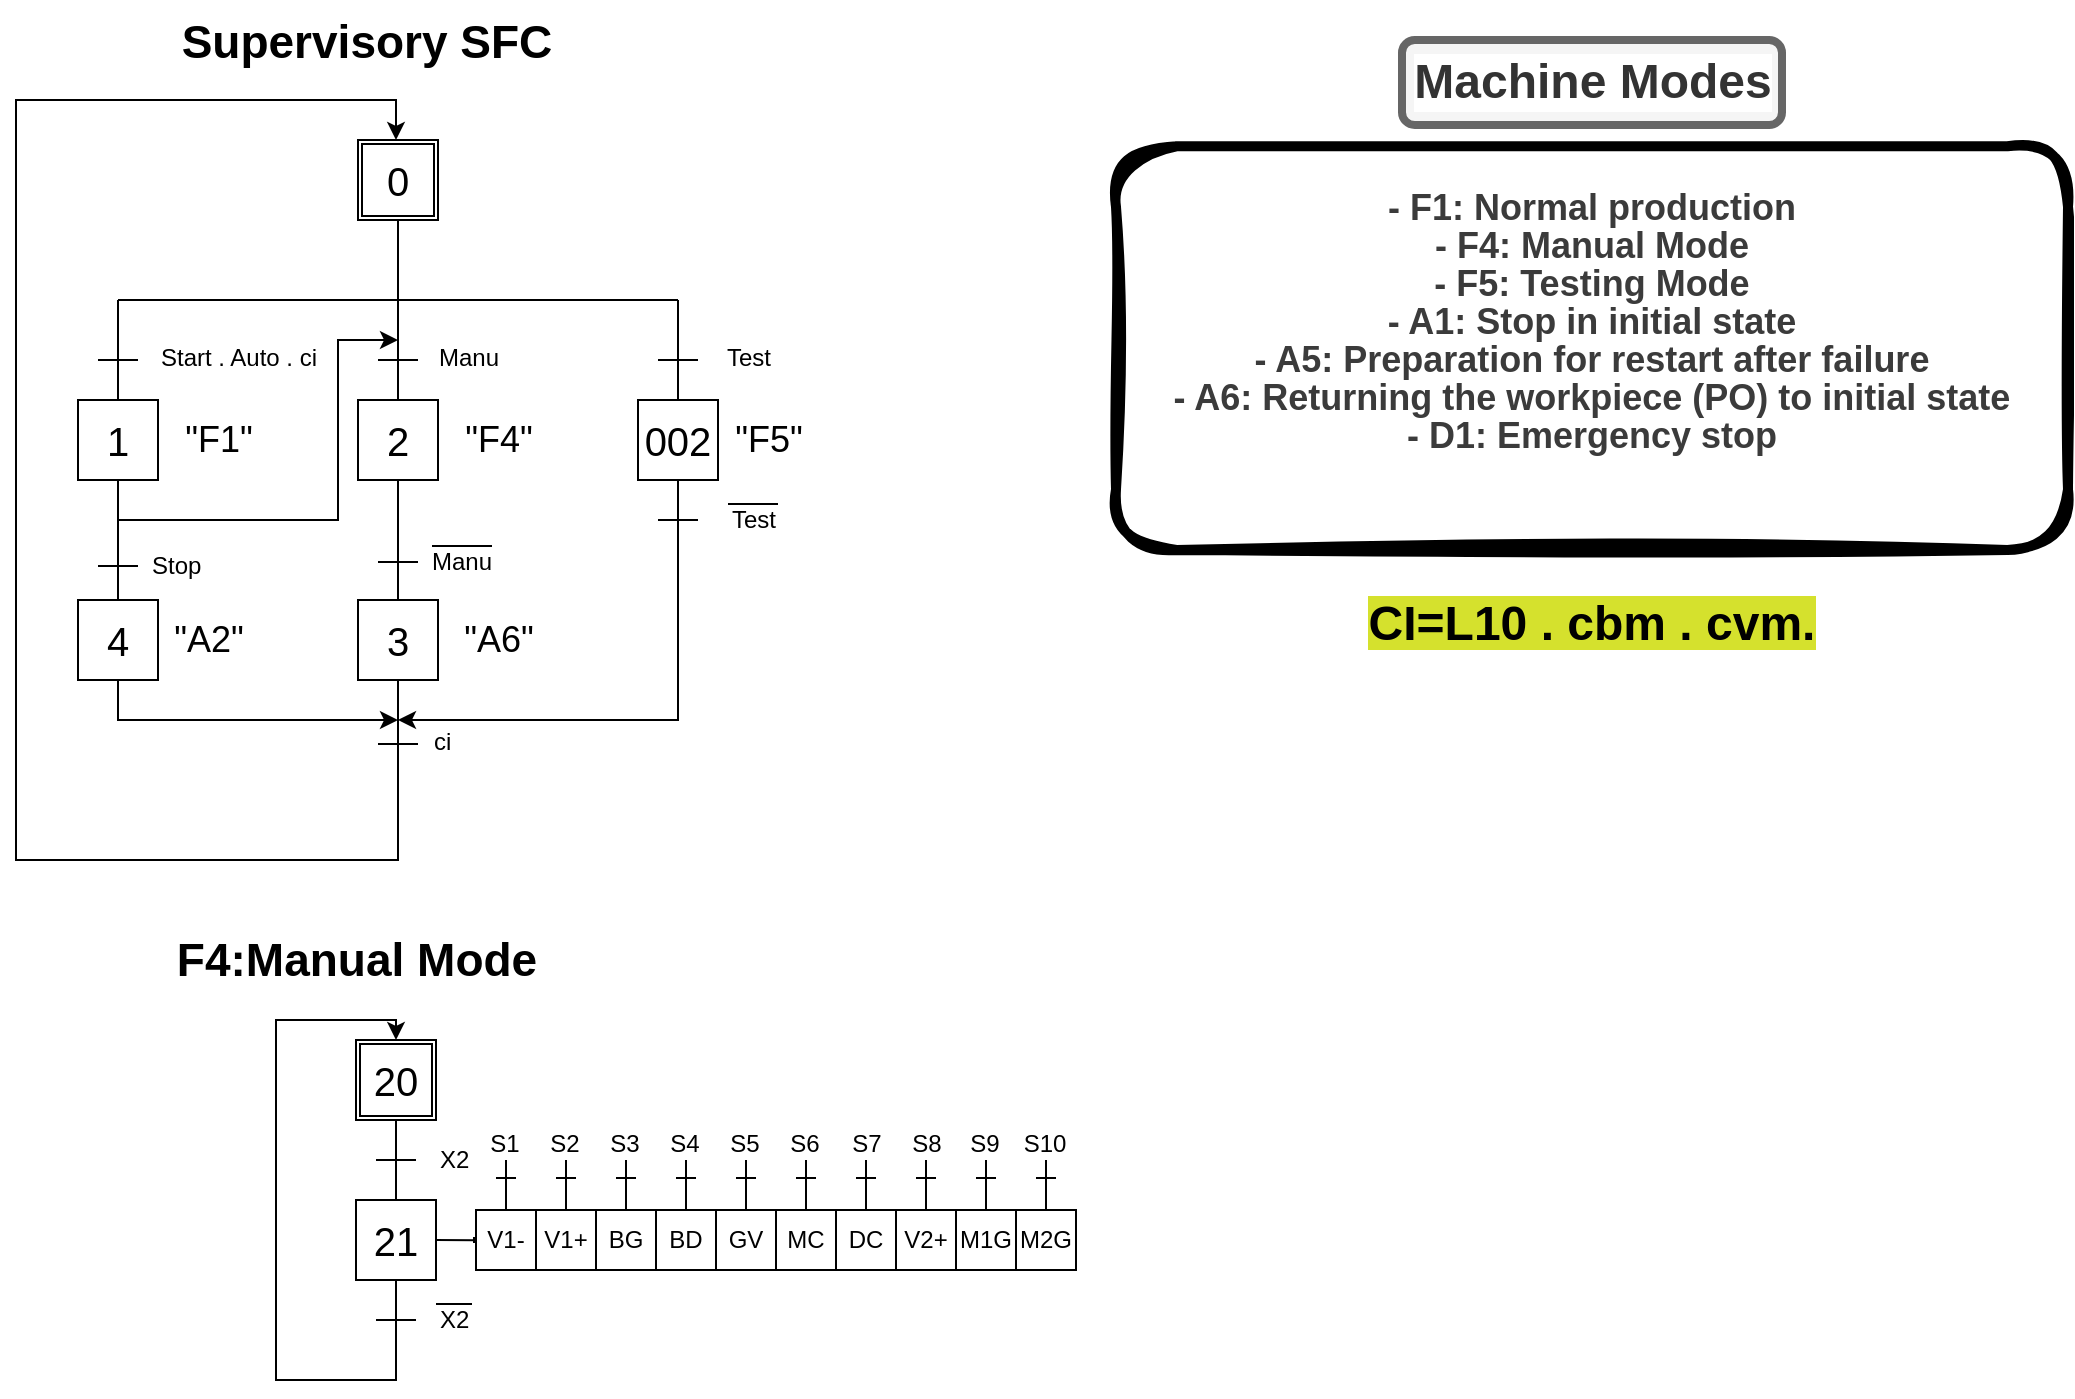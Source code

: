 <mxfile version="26.0.16">
  <diagram name="Page-1" id="JASlPtxUhEXTCOpTRk4-">
    <mxGraphModel dx="349" dy="167" grid="1" gridSize="10" guides="1" tooltips="1" connect="1" arrows="1" fold="1" page="1" pageScale="1" pageWidth="1169" pageHeight="827" math="0" shadow="0">
      <root>
        <mxCell id="0" />
        <mxCell id="1" parent="0" />
        <mxCell id="7CpAyw44xYTz3hBYhdWz-2" value="" style="group" parent="1" vertex="1" connectable="0">
          <mxGeometry x="10" y="10" width="406" height="430" as="geometry" />
        </mxCell>
        <mxCell id="OWAZxywOodAXQ0xux--A-131" value="Supervisory SFC" style="group;movable=1;resizable=1;rotatable=1;deletable=1;editable=1;locked=0;connectable=1;fontSize=23;fontStyle=1;align=center;" parent="7CpAyw44xYTz3hBYhdWz-2" vertex="1" connectable="0">
          <mxGeometry width="351" height="430" as="geometry" />
        </mxCell>
        <mxCell id="OWAZxywOodAXQ0xux--A-7" value="" style="endArrow=none;html=1;rounded=0;movable=1;resizable=1;rotatable=1;deletable=1;editable=1;locked=0;connectable=1;" parent="OWAZxywOodAXQ0xux--A-131" edge="1">
          <mxGeometry width="50" height="50" relative="1" as="geometry">
            <mxPoint x="51" y="150" as="sourcePoint" />
            <mxPoint x="331" y="150" as="targetPoint" />
          </mxGeometry>
        </mxCell>
        <mxCell id="OWAZxywOodAXQ0xux--A-43" value="" style="endArrow=none;html=1;fontSize=12;rounded=0;movable=1;resizable=1;rotatable=1;deletable=1;editable=1;locked=0;connectable=1;" parent="OWAZxywOodAXQ0xux--A-131" edge="1">
          <mxGeometry x="500" y="70" width="50" height="50" as="geometry">
            <mxPoint x="41" y="180" as="sourcePoint" />
            <mxPoint x="61" y="180" as="targetPoint" />
          </mxGeometry>
        </mxCell>
        <mxCell id="OWAZxywOodAXQ0xux--A-44" value="&lt;font style=&quot;font-size: 12px;&quot;&gt;Start . Auto . ci&lt;/font&gt;" style="edgeLabel;html=1;align=center;verticalAlign=middle;resizable=1;points=[];container=0;movable=1;rotatable=1;deletable=1;editable=1;locked=0;connectable=1;" parent="OWAZxywOodAXQ0xux--A-43" vertex="1" connectable="0">
          <mxGeometry relative="1" as="geometry">
            <mxPoint x="60" y="-1" as="offset" />
          </mxGeometry>
        </mxCell>
        <mxCell id="OWAZxywOodAXQ0xux--A-53" value="" style="endArrow=none;html=1;fontSize=12;rounded=0;movable=1;resizable=1;rotatable=1;deletable=1;editable=1;locked=0;connectable=1;" parent="OWAZxywOodAXQ0xux--A-131" edge="1">
          <mxGeometry x="500" y="70" width="50" height="50" as="geometry">
            <mxPoint x="181" y="180" as="sourcePoint" />
            <mxPoint x="201" y="180" as="targetPoint" />
          </mxGeometry>
        </mxCell>
        <mxCell id="OWAZxywOodAXQ0xux--A-54" value="&lt;font style=&quot;font-size: 12px;&quot;&gt;Manu&lt;/font&gt;" style="edgeLabel;html=1;align=center;verticalAlign=middle;resizable=1;points=[];container=0;movable=1;rotatable=1;deletable=1;editable=1;locked=0;connectable=1;" parent="OWAZxywOodAXQ0xux--A-53" vertex="1" connectable="0">
          <mxGeometry relative="1" as="geometry">
            <mxPoint x="35" y="-1" as="offset" />
          </mxGeometry>
        </mxCell>
        <mxCell id="OWAZxywOodAXQ0xux--A-51" style="edgeStyle=none;rounded=0;orthogonalLoop=1;jettySize=auto;html=1;exitX=0.5;exitY=1;exitDx=0;exitDy=0;endArrow=none;endFill=0;fontSize=12;entryX=0.5;entryY=0;entryDx=0;entryDy=0;movable=1;resizable=1;rotatable=1;deletable=1;editable=1;locked=0;connectable=1;" parent="OWAZxywOodAXQ0xux--A-131" source="OWAZxywOodAXQ0xux--A-47" target="OWAZxywOodAXQ0xux--A-69" edge="1">
          <mxGeometry x="730" y="280" as="geometry">
            <mxPoint x="191" y="280" as="targetPoint" />
          </mxGeometry>
        </mxCell>
        <mxCell id="OWAZxywOodAXQ0xux--A-84" style="edgeStyle=orthogonalEdgeStyle;rounded=0;orthogonalLoop=1;jettySize=auto;html=1;movable=1;resizable=1;rotatable=1;deletable=1;editable=1;locked=0;connectable=1;" parent="OWAZxywOodAXQ0xux--A-131" source="OWAZxywOodAXQ0xux--A-79" edge="1">
          <mxGeometry relative="1" as="geometry">
            <mxPoint x="191" y="360" as="targetPoint" />
            <Array as="points">
              <mxPoint x="51" y="360" />
            </Array>
          </mxGeometry>
        </mxCell>
        <mxCell id="OWAZxywOodAXQ0xux--A-79" value="4" style="rounded=0;whiteSpace=wrap;html=1;fontSize=20;align=center;startSize=20;container=0;movable=1;resizable=1;rotatable=1;deletable=1;editable=1;locked=0;connectable=1;" parent="OWAZxywOodAXQ0xux--A-131" vertex="1">
          <mxGeometry x="31" y="300" width="40" height="40" as="geometry" />
        </mxCell>
        <mxCell id="OWAZxywOodAXQ0xux--A-37" style="edgeStyle=none;rounded=0;orthogonalLoop=1;jettySize=auto;html=1;exitX=0.5;exitY=1;exitDx=0;exitDy=0;endArrow=none;endFill=0;fontSize=12;entryX=0.5;entryY=0;entryDx=0;entryDy=0;movable=1;resizable=1;rotatable=1;deletable=1;editable=1;locked=0;connectable=1;" parent="OWAZxywOodAXQ0xux--A-131" source="OWAZxywOodAXQ0xux--A-33" target="OWAZxywOodAXQ0xux--A-79" edge="1">
          <mxGeometry x="590" y="280" as="geometry">
            <mxPoint x="51" y="280" as="targetPoint" />
          </mxGeometry>
        </mxCell>
        <mxCell id="OWAZxywOodAXQ0xux--A-83" value="&lt;font style=&quot;font-size: 18px;&quot;&gt;&quot;A2&quot;&lt;/font&gt;" style="text;html=1;align=center;verticalAlign=middle;resizable=1;points=[];autosize=1;strokeColor=none;fillColor=none;container=0;movable=1;rotatable=1;deletable=1;editable=1;locked=0;connectable=1;" parent="OWAZxywOodAXQ0xux--A-131" vertex="1">
          <mxGeometry x="66" y="300" width="60" height="40" as="geometry" />
        </mxCell>
        <mxCell id="OWAZxywOodAXQ0xux--A-114" value="" style="endArrow=none;html=1;fontSize=12;rounded=0;movable=1;resizable=1;rotatable=1;deletable=1;editable=1;locked=0;connectable=1;" parent="OWAZxywOodAXQ0xux--A-131" edge="1">
          <mxGeometry x="266" y="-640" width="50" height="50" as="geometry">
            <mxPoint x="321" y="260" as="sourcePoint" />
            <mxPoint x="341" y="260" as="targetPoint" />
          </mxGeometry>
        </mxCell>
        <mxCell id="OWAZxywOodAXQ0xux--A-115" value="Test" style="text;html=1;strokeColor=none;fillColor=none;align=left;verticalAlign=middle;rounded=0;fontSize=12;startSize=20;container=0;movable=1;resizable=1;rotatable=1;deletable=1;editable=1;locked=0;connectable=1;" parent="OWAZxywOodAXQ0xux--A-131" vertex="1">
          <mxGeometry x="356" y="250" width="40" height="20" as="geometry" />
        </mxCell>
        <mxCell id="OWAZxywOodAXQ0xux--A-116" style="edgeStyle=orthogonalEdgeStyle;rounded=0;orthogonalLoop=1;jettySize=auto;html=1;exitX=0.5;exitY=1;exitDx=0;exitDy=0;endArrow=classic;endFill=1;fontSize=12;movable=1;resizable=1;rotatable=1;deletable=1;editable=1;locked=0;connectable=1;" parent="OWAZxywOodAXQ0xux--A-131" source="OWAZxywOodAXQ0xux--A-117" edge="1">
          <mxGeometry x="266" y="-640" as="geometry">
            <mxPoint x="191" y="360" as="targetPoint" />
            <Array as="points">
              <mxPoint x="331" y="360" />
            </Array>
          </mxGeometry>
        </mxCell>
        <mxCell id="OWAZxywOodAXQ0xux--A-118" style="edgeStyle=orthogonalEdgeStyle;rounded=0;orthogonalLoop=1;jettySize=auto;html=1;endArrow=none;startFill=0;movable=1;resizable=1;rotatable=1;deletable=1;editable=1;locked=0;connectable=1;" parent="OWAZxywOodAXQ0xux--A-131" source="OWAZxywOodAXQ0xux--A-117" edge="1">
          <mxGeometry relative="1" as="geometry">
            <mxPoint x="331" y="150" as="targetPoint" />
          </mxGeometry>
        </mxCell>
        <mxCell id="OWAZxywOodAXQ0xux--A-117" value="002" style="rounded=0;whiteSpace=wrap;html=1;fontSize=20;align=center;startSize=20;container=0;movable=1;resizable=1;rotatable=1;deletable=1;editable=1;locked=0;connectable=1;" parent="OWAZxywOodAXQ0xux--A-131" vertex="1">
          <mxGeometry x="311" y="200" width="40" height="40" as="geometry" />
        </mxCell>
        <mxCell id="OWAZxywOodAXQ0xux--A-119" value="" style="endArrow=none;html=1;fontSize=12;rounded=0;movable=1;resizable=1;rotatable=1;deletable=1;editable=1;locked=0;connectable=1;" parent="OWAZxywOodAXQ0xux--A-131" edge="1">
          <mxGeometry x="500" y="70" width="50" height="50" as="geometry">
            <mxPoint x="321" y="180" as="sourcePoint" />
            <mxPoint x="341" y="180" as="targetPoint" />
          </mxGeometry>
        </mxCell>
        <mxCell id="OWAZxywOodAXQ0xux--A-120" value="&lt;font style=&quot;font-size: 12px;&quot;&gt;Test&lt;/font&gt;" style="edgeLabel;html=1;align=center;verticalAlign=middle;resizable=1;points=[];container=0;movable=1;rotatable=1;deletable=1;editable=1;locked=0;connectable=1;" parent="OWAZxywOodAXQ0xux--A-119" vertex="1" connectable="0">
          <mxGeometry relative="1" as="geometry">
            <mxPoint x="35" y="-1" as="offset" />
          </mxGeometry>
        </mxCell>
        <mxCell id="OWAZxywOodAXQ0xux--A-121" value="" style="endArrow=none;html=1;rounded=0;movable=1;resizable=1;rotatable=1;deletable=1;editable=1;locked=0;connectable=1;" parent="OWAZxywOodAXQ0xux--A-131" edge="1">
          <mxGeometry width="50" height="50" relative="1" as="geometry">
            <mxPoint x="356.0" y="252" as="sourcePoint" />
            <mxPoint x="381" y="252" as="targetPoint" />
          </mxGeometry>
        </mxCell>
        <mxCell id="OWAZxywOodAXQ0xux--A-128" style="edgeStyle=orthogonalEdgeStyle;shape=connector;rounded=0;orthogonalLoop=1;jettySize=auto;html=1;exitX=0.5;exitY=0;exitDx=0;exitDy=0;strokeColor=default;align=center;verticalAlign=middle;fontFamily=Helvetica;fontSize=12;fontColor=default;labelBackgroundColor=default;endArrow=none;endFill=1;startFill=1;startArrow=classic;movable=1;resizable=1;rotatable=1;deletable=1;editable=1;locked=0;connectable=1;" parent="OWAZxywOodAXQ0xux--A-131" edge="1">
          <mxGeometry relative="1" as="geometry">
            <mxPoint x="191" y="379" as="targetPoint" />
            <mxPoint x="190" y="70" as="sourcePoint" />
            <Array as="points">
              <mxPoint x="190" y="50" />
              <mxPoint y="50" />
              <mxPoint y="430" />
              <mxPoint x="191" y="430" />
              <mxPoint x="191" y="380" />
            </Array>
          </mxGeometry>
        </mxCell>
        <mxCell id="OWAZxywOodAXQ0xux--A-2" value="" style="rounded=0;whiteSpace=wrap;html=1;fontSize=20;align=center;container=0;movable=1;resizable=1;rotatable=1;deletable=1;editable=1;locked=0;connectable=1;" parent="OWAZxywOodAXQ0xux--A-131" vertex="1">
          <mxGeometry x="171" y="70" width="40" height="40" as="geometry" />
        </mxCell>
        <mxCell id="OWAZxywOodAXQ0xux--A-3" value="0" style="rounded=0;whiteSpace=wrap;html=1;fontSize=20;align=center;imageWidth=20;imageHeight=20;container=0;movable=1;resizable=1;rotatable=1;deletable=1;editable=1;locked=0;connectable=1;" parent="OWAZxywOodAXQ0xux--A-131" vertex="1">
          <mxGeometry x="173" y="72" width="36" height="36" as="geometry" />
        </mxCell>
        <mxCell id="OWAZxywOodAXQ0xux--A-6" style="edgeStyle=none;rounded=0;orthogonalLoop=1;jettySize=auto;html=1;exitX=0.5;exitY=1;exitDx=0;exitDy=0;endArrow=none;endFill=0;fontSize=12;movable=1;resizable=1;rotatable=1;deletable=1;editable=1;locked=0;connectable=1;" parent="OWAZxywOodAXQ0xux--A-131" source="OWAZxywOodAXQ0xux--A-2" edge="1">
          <mxGeometry x="640" y="140" as="geometry">
            <mxPoint x="191" y="150" as="targetPoint" />
          </mxGeometry>
        </mxCell>
        <mxCell id="OWAZxywOodAXQ0xux--A-38" style="edgeStyle=orthogonalEdgeStyle;rounded=0;orthogonalLoop=1;jettySize=auto;html=1;exitX=0.5;exitY=0;exitDx=0;exitDy=0;endArrow=none;startFill=0;movable=1;resizable=1;rotatable=1;deletable=1;editable=1;locked=0;connectable=1;" parent="OWAZxywOodAXQ0xux--A-131" source="OWAZxywOodAXQ0xux--A-33" edge="1">
          <mxGeometry relative="1" as="geometry">
            <mxPoint x="51" y="150" as="targetPoint" />
          </mxGeometry>
        </mxCell>
        <mxCell id="OWAZxywOodAXQ0xux--A-56" style="edgeStyle=orthogonalEdgeStyle;rounded=0;orthogonalLoop=1;jettySize=auto;html=1;exitX=0.5;exitY=1;exitDx=0;exitDy=0;startArrow=none;startFill=0;targetPerimeterSpacing=4;curved=0;movable=1;resizable=1;rotatable=1;deletable=1;editable=1;locked=0;connectable=1;" parent="OWAZxywOodAXQ0xux--A-131" source="OWAZxywOodAXQ0xux--A-33" edge="1">
          <mxGeometry relative="1" as="geometry">
            <mxPoint x="191" y="170" as="targetPoint" />
            <Array as="points">
              <mxPoint x="51" y="260" />
              <mxPoint x="161" y="260" />
              <mxPoint x="161" y="170" />
              <mxPoint x="191" y="170" />
            </Array>
          </mxGeometry>
        </mxCell>
        <mxCell id="OWAZxywOodAXQ0xux--A-33" value="1" style="rounded=0;whiteSpace=wrap;html=1;fontSize=20;align=center;container=0;movable=1;resizable=1;rotatable=1;deletable=1;editable=1;locked=0;connectable=1;" parent="OWAZxywOodAXQ0xux--A-131" vertex="1">
          <mxGeometry x="31" y="200" width="40" height="40" as="geometry" />
        </mxCell>
        <mxCell id="OWAZxywOodAXQ0xux--A-35" value="" style="endArrow=none;html=1;fontSize=12;rounded=0;movable=1;resizable=1;rotatable=1;deletable=1;editable=1;locked=0;connectable=1;" parent="OWAZxywOodAXQ0xux--A-131" edge="1">
          <mxGeometry x="500" y="270" width="50" height="50" as="geometry">
            <mxPoint x="41" y="283" as="sourcePoint" />
            <mxPoint x="61" y="283" as="targetPoint" />
          </mxGeometry>
        </mxCell>
        <mxCell id="OWAZxywOodAXQ0xux--A-36" value="Stop" style="text;html=1;strokeColor=none;fillColor=none;align=left;verticalAlign=middle;rounded=0;fontSize=12;container=0;movable=1;resizable=1;rotatable=1;deletable=1;editable=1;locked=0;connectable=1;" parent="OWAZxywOodAXQ0xux--A-131" vertex="1">
          <mxGeometry x="66" y="273" width="25" height="20" as="geometry" />
        </mxCell>
        <mxCell id="OWAZxywOodAXQ0xux--A-42" value="&lt;font style=&quot;font-size: 18px;&quot;&gt;&quot;F1&quot;&lt;/font&gt;" style="text;html=1;align=center;verticalAlign=middle;resizable=1;points=[];autosize=1;strokeColor=none;fillColor=none;container=0;movable=1;rotatable=1;deletable=1;editable=1;locked=0;connectable=1;" parent="OWAZxywOodAXQ0xux--A-131" vertex="1">
          <mxGeometry x="71" y="200" width="60" height="40" as="geometry" />
        </mxCell>
        <mxCell id="OWAZxywOodAXQ0xux--A-46" style="edgeStyle=orthogonalEdgeStyle;rounded=0;orthogonalLoop=1;jettySize=auto;html=1;exitX=0.5;exitY=0;exitDx=0;exitDy=0;endArrow=none;startFill=0;movable=1;resizable=1;rotatable=1;deletable=1;editable=1;locked=0;connectable=1;" parent="OWAZxywOodAXQ0xux--A-131" source="OWAZxywOodAXQ0xux--A-47" edge="1">
          <mxGeometry relative="1" as="geometry">
            <mxPoint x="191" y="150" as="targetPoint" />
          </mxGeometry>
        </mxCell>
        <mxCell id="OWAZxywOodAXQ0xux--A-47" value="2" style="rounded=0;whiteSpace=wrap;html=1;fontSize=20;align=center;container=0;movable=1;resizable=1;rotatable=1;deletable=1;editable=1;locked=0;connectable=1;" parent="OWAZxywOodAXQ0xux--A-131" vertex="1">
          <mxGeometry x="171" y="200" width="40" height="40" as="geometry" />
        </mxCell>
        <mxCell id="OWAZxywOodAXQ0xux--A-49" value="" style="endArrow=none;html=1;fontSize=12;rounded=0;movable=1;resizable=1;rotatable=1;deletable=1;editable=1;locked=0;connectable=1;" parent="OWAZxywOodAXQ0xux--A-131" edge="1">
          <mxGeometry x="640" y="270" width="50" height="50" as="geometry">
            <mxPoint x="181" y="281" as="sourcePoint" />
            <mxPoint x="201" y="281" as="targetPoint" />
          </mxGeometry>
        </mxCell>
        <mxCell id="OWAZxywOodAXQ0xux--A-50" value="Manu" style="text;html=1;strokeColor=none;fillColor=none;align=left;verticalAlign=middle;rounded=0;fontSize=12;container=0;movable=1;resizable=1;rotatable=1;deletable=1;editable=1;locked=0;connectable=1;" parent="OWAZxywOodAXQ0xux--A-131" vertex="1">
          <mxGeometry x="206" y="271" width="35" height="20" as="geometry" />
        </mxCell>
        <mxCell id="OWAZxywOodAXQ0xux--A-52" value="&lt;font style=&quot;font-size: 18px;&quot;&gt;&quot;F4&quot;&lt;/font&gt;" style="text;html=1;align=center;verticalAlign=middle;resizable=1;points=[];autosize=1;strokeColor=none;fillColor=none;container=0;movable=1;rotatable=1;deletable=1;editable=1;locked=0;connectable=1;" parent="OWAZxywOodAXQ0xux--A-131" vertex="1">
          <mxGeometry x="211" y="200" width="60" height="40" as="geometry" />
        </mxCell>
        <mxCell id="OWAZxywOodAXQ0xux--A-55" value="" style="endArrow=none;html=1;rounded=0;movable=1;resizable=1;rotatable=1;deletable=1;editable=1;locked=0;connectable=1;" parent="OWAZxywOodAXQ0xux--A-131" edge="1">
          <mxGeometry width="50" height="50" relative="1" as="geometry">
            <mxPoint x="208.0" y="273" as="sourcePoint" />
            <mxPoint x="238" y="273" as="targetPoint" />
          </mxGeometry>
        </mxCell>
        <mxCell id="OWAZxywOodAXQ0xux--A-64" style="edgeStyle=orthogonalEdgeStyle;rounded=0;orthogonalLoop=1;jettySize=auto;html=1;exitX=0.5;exitY=1;exitDx=0;exitDy=0;movable=1;resizable=1;rotatable=1;deletable=1;editable=1;locked=0;connectable=1;" parent="OWAZxywOodAXQ0xux--A-131" edge="1">
          <mxGeometry relative="1" as="geometry">
            <mxPoint x="311" y="320" as="sourcePoint" />
            <mxPoint x="311" y="320" as="targetPoint" />
          </mxGeometry>
        </mxCell>
        <mxCell id="OWAZxywOodAXQ0xux--A-66" value="" style="endArrow=none;html=1;fontSize=12;rounded=0;movable=1;resizable=1;rotatable=1;deletable=1;editable=1;locked=0;connectable=1;" parent="OWAZxywOodAXQ0xux--A-131" edge="1">
          <mxGeometry x="640" y="460.0" width="50" height="50" as="geometry">
            <mxPoint x="181" y="372.0" as="sourcePoint" />
            <mxPoint x="201" y="372.0" as="targetPoint" />
          </mxGeometry>
        </mxCell>
        <mxCell id="OWAZxywOodAXQ0xux--A-67" value="ci" style="text;html=1;strokeColor=none;fillColor=none;align=left;verticalAlign=middle;rounded=0;fontSize=12;startSize=20;container=0;movable=1;resizable=1;rotatable=1;deletable=1;editable=1;locked=0;connectable=1;" parent="OWAZxywOodAXQ0xux--A-131" vertex="1">
          <mxGeometry x="207" y="361.0" width="20" height="20" as="geometry" />
        </mxCell>
        <mxCell id="OWAZxywOodAXQ0xux--A-68" style="edgeStyle=none;rounded=0;orthogonalLoop=1;jettySize=auto;html=1;exitX=0.5;exitY=1;exitDx=0;exitDy=0;endArrow=none;endFill=0;fontSize=12;movable=1;resizable=1;rotatable=1;deletable=1;editable=1;locked=0;connectable=1;" parent="OWAZxywOodAXQ0xux--A-131" source="OWAZxywOodAXQ0xux--A-69" edge="1">
          <mxGeometry x="640" y="460.0" as="geometry">
            <mxPoint x="191" y="380.0" as="targetPoint" />
          </mxGeometry>
        </mxCell>
        <mxCell id="OWAZxywOodAXQ0xux--A-69" value="3" style="rounded=0;whiteSpace=wrap;html=1;fontSize=20;align=center;startSize=20;container=0;movable=1;resizable=1;rotatable=1;deletable=1;editable=1;locked=0;connectable=1;" parent="OWAZxywOodAXQ0xux--A-131" vertex="1">
          <mxGeometry x="171" y="300.0" width="40" height="40" as="geometry" />
        </mxCell>
        <mxCell id="OWAZxywOodAXQ0xux--A-75" value="&lt;font style=&quot;font-size: 18px;&quot;&gt;&quot;A6&quot;&lt;/font&gt;" style="text;html=1;align=center;verticalAlign=middle;resizable=1;points=[];autosize=1;strokeColor=none;fillColor=none;container=0;movable=1;rotatable=1;deletable=1;editable=1;locked=0;connectable=1;" parent="OWAZxywOodAXQ0xux--A-131" vertex="1">
          <mxGeometry x="211" y="300" width="60" height="40" as="geometry" />
        </mxCell>
        <mxCell id="7CpAyw44xYTz3hBYhdWz-1" value="&lt;font style=&quot;font-size: 18px;&quot;&gt;&quot;F5&quot;&lt;/font&gt;" style="text;html=1;align=center;verticalAlign=middle;resizable=0;points=[];autosize=1;strokeColor=none;fillColor=none;" parent="7CpAyw44xYTz3hBYhdWz-2" vertex="1">
          <mxGeometry x="346" y="200" width="60" height="40" as="geometry" />
        </mxCell>
        <mxCell id="IwOWaQ8d-_7EYABvXsBO-4" value="" style="group" vertex="1" connectable="0" parent="1">
          <mxGeometry x="560" y="30" width="476" height="329.375" as="geometry" />
        </mxCell>
        <mxCell id="IwOWaQ8d-_7EYABvXsBO-1" value="&lt;div style=&quot;line-height: 19px; color: rgb(59, 59, 59); background-color: rgb(255, 255, 255);&quot;&gt;&lt;h2 style=&quot;&quot;&gt;&lt;span style=&quot;color: rgb(59, 59, 59);&quot;&gt;- F1: Normal production &lt;br&gt;&lt;/span&gt;&lt;span style=&quot;color: rgb(59, 59, 59);&quot;&gt;- F4: Manual Mode &lt;br&gt;&lt;/span&gt;&lt;span style=&quot;color: rgb(59, 59, 59);&quot;&gt;- F5: Testing Mode &lt;br&gt;&lt;/span&gt;&lt;span style=&quot;color: rgb(59, 59, 59);&quot;&gt;- A1: Stop in initial state&lt;br&gt;&lt;/span&gt;&lt;span style=&quot;color: rgb(59, 59, 59);&quot;&gt;- A5: Preparation for restart after failure&lt;br&gt;&lt;/span&gt;&lt;span style=&quot;color: rgb(59, 59, 59);&quot;&gt;- A6: Returning the workpiece (PO) to initial state&lt;br&gt;&lt;/span&gt;&lt;span style=&quot;color: rgb(59, 59, 59);&quot;&gt;- D1: Emergency stop&lt;/span&gt;&lt;/h2&gt;&lt;/div&gt;" style="text;whiteSpace=wrap;html=1;strokeColor=default;strokeWidth=5;rounded=1;sketch=1;curveFitting=1;jiggle=2;align=center;container=0;" vertex="1" parent="IwOWaQ8d-_7EYABvXsBO-4">
          <mxGeometry y="53.125" width="476" height="201.875" as="geometry" />
        </mxCell>
        <mxCell id="IwOWaQ8d-_7EYABvXsBO-2" value="&lt;h1&gt;&lt;span style=&quot;background-color: light-dark(rgb(213, 225, 45), rgb(237, 237, 237));&quot;&gt;CI=L10 . cbm . cvm.&lt;/span&gt;&lt;/h1&gt;" style="text;whiteSpace=wrap;html=1;align=center;container=0;" vertex="1" parent="IwOWaQ8d-_7EYABvXsBO-4">
          <mxGeometry x="91.853" y="255" width="292.286" height="74.375" as="geometry" />
        </mxCell>
        <mxCell id="pg6-9jDQL_mkiCbZM5EJ-20" value="&lt;font style=&quot;font-size: 24px;&quot;&gt;&lt;span&gt;Machine Modes&lt;/span&gt;&lt;/font&gt;" style="text;html=1;align=center;verticalAlign=middle;resizable=1;points=[];autosize=1;strokeColor=#666666;fillColor=#f5f5f5;fontFamily=Helvetica;fontSize=12;labelBackgroundColor=default;fontStyle=1;strokeWidth=4;fontColor=#333333;rounded=1;movable=1;rotatable=1;deletable=1;editable=1;locked=0;connectable=1;container=0;" parent="IwOWaQ8d-_7EYABvXsBO-4" vertex="1">
          <mxGeometry x="143" width="190.0" height="42.5" as="geometry" />
        </mxCell>
        <mxCell id="yjXVmNBkBBRJ8jXBpzf3-1" value="&lt;font style=&quot;font-size: 23px;&quot;&gt;F4:Manual Mode&lt;/font&gt;" style="text;html=1;align=center;verticalAlign=middle;resizable=0;points=[];autosize=1;strokeColor=none;fillColor=none;fontStyle=1;fontSize=19;" vertex="1" parent="1">
          <mxGeometry x="80" y="470" width="200" height="40" as="geometry" />
        </mxCell>
        <mxCell id="yjXVmNBkBBRJ8jXBpzf3-2" value="" style="group" vertex="1" connectable="0" parent="1">
          <mxGeometry x="180" y="530" width="175" height="80" as="geometry" />
        </mxCell>
        <mxCell id="yjXVmNBkBBRJ8jXBpzf3-3" value="" style="rounded=0;whiteSpace=wrap;html=1;fontSize=20;align=center;container=0;" vertex="1" parent="yjXVmNBkBBRJ8jXBpzf3-2">
          <mxGeometry width="40" height="40" as="geometry" />
        </mxCell>
        <mxCell id="yjXVmNBkBBRJ8jXBpzf3-4" value="20" style="rounded=0;whiteSpace=wrap;html=1;fontSize=20;align=center;imageWidth=20;imageHeight=20;container=0;" vertex="1" parent="yjXVmNBkBBRJ8jXBpzf3-2">
          <mxGeometry x="2" y="2" width="36" height="36" as="geometry" />
        </mxCell>
        <mxCell id="yjXVmNBkBBRJ8jXBpzf3-5" value="" style="endArrow=none;html=1;fontSize=12;rounded=0;" edge="1" parent="yjXVmNBkBBRJ8jXBpzf3-2">
          <mxGeometry x="350" y="60" width="50" height="50" as="geometry">
            <mxPoint x="10" y="60" as="sourcePoint" />
            <mxPoint x="30" y="60" as="targetPoint" />
          </mxGeometry>
        </mxCell>
        <mxCell id="yjXVmNBkBBRJ8jXBpzf3-6" value="X2" style="text;html=1;strokeColor=none;fillColor=none;align=left;verticalAlign=middle;rounded=0;fontSize=12;container=0;" vertex="1" parent="yjXVmNBkBBRJ8jXBpzf3-2">
          <mxGeometry x="40" y="50" width="40" height="20" as="geometry" />
        </mxCell>
        <mxCell id="yjXVmNBkBBRJ8jXBpzf3-7" style="edgeStyle=none;rounded=0;orthogonalLoop=1;jettySize=auto;html=1;exitX=0.5;exitY=1;exitDx=0;exitDy=0;endArrow=none;endFill=0;fontSize=12;" edge="1" parent="yjXVmNBkBBRJ8jXBpzf3-2" source="yjXVmNBkBBRJ8jXBpzf3-3">
          <mxGeometry x="350" y="60" as="geometry">
            <mxPoint x="20" y="80" as="targetPoint" />
          </mxGeometry>
        </mxCell>
        <mxCell id="yjXVmNBkBBRJ8jXBpzf3-56" value="" style="endArrow=none;html=1;rounded=0;" edge="1" parent="yjXVmNBkBBRJ8jXBpzf3-2">
          <mxGeometry width="50" height="50" relative="1" as="geometry">
            <mxPoint x="75" y="85" as="sourcePoint" />
            <mxPoint x="75" y="60" as="targetPoint" />
          </mxGeometry>
        </mxCell>
        <mxCell id="yjXVmNBkBBRJ8jXBpzf3-57" value="" style="endArrow=none;html=1;rounded=0;" edge="1" parent="yjXVmNBkBBRJ8jXBpzf3-2">
          <mxGeometry width="50" height="50" relative="1" as="geometry">
            <mxPoint x="70" y="69" as="sourcePoint" />
            <mxPoint x="80" y="69" as="targetPoint" />
          </mxGeometry>
        </mxCell>
        <mxCell id="yjXVmNBkBBRJ8jXBpzf3-74" value="S1" style="text;html=1;align=center;verticalAlign=middle;whiteSpace=wrap;rounded=0;" vertex="1" parent="yjXVmNBkBBRJ8jXBpzf3-2">
          <mxGeometry x="62" y="43" width="25" height="18" as="geometry" />
        </mxCell>
        <mxCell id="yjXVmNBkBBRJ8jXBpzf3-75" value="S2" style="text;html=1;align=center;verticalAlign=middle;whiteSpace=wrap;rounded=0;" vertex="1" parent="yjXVmNBkBBRJ8jXBpzf3-2">
          <mxGeometry x="92" y="43" width="25" height="18" as="geometry" />
        </mxCell>
        <mxCell id="yjXVmNBkBBRJ8jXBpzf3-76" value="S4" style="text;html=1;align=center;verticalAlign=middle;whiteSpace=wrap;rounded=0;" vertex="1" parent="yjXVmNBkBBRJ8jXBpzf3-2">
          <mxGeometry x="152" y="43" width="25" height="18" as="geometry" />
        </mxCell>
        <mxCell id="yjXVmNBkBBRJ8jXBpzf3-77" value="S3" style="text;html=1;align=center;verticalAlign=middle;whiteSpace=wrap;rounded=0;" vertex="1" parent="yjXVmNBkBBRJ8jXBpzf3-2">
          <mxGeometry x="122" y="43" width="25" height="18" as="geometry" />
        </mxCell>
        <mxCell id="yjXVmNBkBBRJ8jXBpzf3-8" value="" style="group" vertex="1" connectable="0" parent="1">
          <mxGeometry x="180" y="610" width="620" height="80" as="geometry" />
        </mxCell>
        <mxCell id="yjXVmNBkBBRJ8jXBpzf3-9" style="edgeStyle=orthogonalEdgeStyle;rounded=0;orthogonalLoop=1;jettySize=auto;html=1;exitX=0.5;exitY=1;exitDx=0;exitDy=0;" edge="1" parent="yjXVmNBkBBRJ8jXBpzf3-8">
          <mxGeometry relative="1" as="geometry">
            <mxPoint x="140" y="20.0" as="sourcePoint" />
            <mxPoint x="140" y="20.0" as="targetPoint" />
          </mxGeometry>
        </mxCell>
        <mxCell id="yjXVmNBkBBRJ8jXBpzf3-10" value="" style="group" vertex="1" connectable="0" parent="yjXVmNBkBBRJ8jXBpzf3-8">
          <mxGeometry width="620" height="80" as="geometry" />
        </mxCell>
        <mxCell id="yjXVmNBkBBRJ8jXBpzf3-11" value="" style="endArrow=none;html=1;fontSize=12;rounded=0;" edge="1" parent="yjXVmNBkBBRJ8jXBpzf3-10">
          <mxGeometry x="350" y="150" width="50" height="50" as="geometry">
            <mxPoint x="10" y="60" as="sourcePoint" />
            <mxPoint x="30" y="60" as="targetPoint" />
          </mxGeometry>
        </mxCell>
        <mxCell id="yjXVmNBkBBRJ8jXBpzf3-12" value="X2" style="text;html=1;strokeColor=none;fillColor=none;align=left;verticalAlign=middle;rounded=0;fontSize=12;startSize=20;container=0;" vertex="1" parent="yjXVmNBkBBRJ8jXBpzf3-10">
          <mxGeometry x="40" y="50" width="40" height="20" as="geometry" />
        </mxCell>
        <mxCell id="yjXVmNBkBBRJ8jXBpzf3-13" style="edgeStyle=none;rounded=0;orthogonalLoop=1;jettySize=auto;html=1;exitX=0.5;exitY=1;exitDx=0;exitDy=0;endArrow=none;endFill=0;fontSize=12;" edge="1" parent="yjXVmNBkBBRJ8jXBpzf3-10" source="yjXVmNBkBBRJ8jXBpzf3-14">
          <mxGeometry x="350" y="150" as="geometry">
            <mxPoint x="20" y="80" as="targetPoint" />
          </mxGeometry>
        </mxCell>
        <mxCell id="yjXVmNBkBBRJ8jXBpzf3-14" value="21" style="rounded=0;whiteSpace=wrap;html=1;fontSize=20;align=center;startSize=20;container=0;" vertex="1" parent="yjXVmNBkBBRJ8jXBpzf3-10">
          <mxGeometry width="40" height="40" as="geometry" />
        </mxCell>
        <mxCell id="yjXVmNBkBBRJ8jXBpzf3-15" value="" style="rounded=0;whiteSpace=wrap;html=1;container=0;" vertex="1" parent="yjXVmNBkBBRJ8jXBpzf3-10">
          <mxGeometry x="60" y="5" width="300" height="30" as="geometry" />
        </mxCell>
        <mxCell id="yjXVmNBkBBRJ8jXBpzf3-16" value="" style="rounded=0;whiteSpace=wrap;html=1;startSize=20;strokeColor=#000000;strokeWidth=1;fillColor=#000000;container=0;" vertex="1" parent="yjXVmNBkBBRJ8jXBpzf3-10">
          <mxGeometry x="59" y="19" width="2" height="2" as="geometry" />
        </mxCell>
        <mxCell id="yjXVmNBkBBRJ8jXBpzf3-17" style="edgeStyle=none;rounded=0;orthogonalLoop=1;jettySize=auto;html=1;exitX=1;exitY=0.5;exitDx=0;exitDy=0;fontSize=12;endArrow=none;endFill=0;entryX=0.526;entryY=0.556;entryDx=0;entryDy=0;entryPerimeter=0;" edge="1" parent="yjXVmNBkBBRJ8jXBpzf3-10" source="yjXVmNBkBBRJ8jXBpzf3-14" target="yjXVmNBkBBRJ8jXBpzf3-16">
          <mxGeometry as="geometry">
            <mxPoint x="50" y="20" as="targetPoint" />
          </mxGeometry>
        </mxCell>
        <mxCell id="yjXVmNBkBBRJ8jXBpzf3-18" value="" style="endArrow=none;html=1;rounded=0;" edge="1" parent="yjXVmNBkBBRJ8jXBpzf3-10">
          <mxGeometry width="50" height="50" relative="1" as="geometry">
            <mxPoint x="40.0" y="52" as="sourcePoint" />
            <mxPoint x="58" y="52" as="targetPoint" />
          </mxGeometry>
        </mxCell>
        <mxCell id="yjXVmNBkBBRJ8jXBpzf3-23" value="V1-" style="rounded=0;whiteSpace=wrap;html=1;" vertex="1" parent="yjXVmNBkBBRJ8jXBpzf3-10">
          <mxGeometry x="60" y="5" width="30" height="30" as="geometry" />
        </mxCell>
        <mxCell id="yjXVmNBkBBRJ8jXBpzf3-37" value="V1+" style="rounded=0;whiteSpace=wrap;html=1;" vertex="1" parent="yjXVmNBkBBRJ8jXBpzf3-10">
          <mxGeometry x="90" y="5" width="30" height="30" as="geometry" />
        </mxCell>
        <mxCell id="yjXVmNBkBBRJ8jXBpzf3-38" value="BG" style="rounded=0;whiteSpace=wrap;html=1;" vertex="1" parent="yjXVmNBkBBRJ8jXBpzf3-10">
          <mxGeometry x="120" y="5" width="30" height="30" as="geometry" />
        </mxCell>
        <mxCell id="yjXVmNBkBBRJ8jXBpzf3-39" value="BD" style="rounded=0;whiteSpace=wrap;html=1;" vertex="1" parent="yjXVmNBkBBRJ8jXBpzf3-10">
          <mxGeometry x="150" y="5" width="30" height="30" as="geometry" />
        </mxCell>
        <mxCell id="yjXVmNBkBBRJ8jXBpzf3-40" value="GV" style="rounded=0;whiteSpace=wrap;html=1;" vertex="1" parent="yjXVmNBkBBRJ8jXBpzf3-10">
          <mxGeometry x="180" y="5" width="30" height="30" as="geometry" />
        </mxCell>
        <mxCell id="yjXVmNBkBBRJ8jXBpzf3-41" value="MC" style="rounded=0;whiteSpace=wrap;html=1;" vertex="1" parent="yjXVmNBkBBRJ8jXBpzf3-10">
          <mxGeometry x="210" y="5" width="30" height="30" as="geometry" />
        </mxCell>
        <mxCell id="yjXVmNBkBBRJ8jXBpzf3-42" value="DC" style="rounded=0;whiteSpace=wrap;html=1;" vertex="1" parent="yjXVmNBkBBRJ8jXBpzf3-10">
          <mxGeometry x="240" y="5" width="30" height="30" as="geometry" />
        </mxCell>
        <mxCell id="yjXVmNBkBBRJ8jXBpzf3-43" value="V2+" style="rounded=0;whiteSpace=wrap;html=1;" vertex="1" parent="yjXVmNBkBBRJ8jXBpzf3-10">
          <mxGeometry x="270" y="5" width="30" height="30" as="geometry" />
        </mxCell>
        <mxCell id="yjXVmNBkBBRJ8jXBpzf3-44" value="M1G" style="rounded=0;whiteSpace=wrap;html=1;" vertex="1" parent="yjXVmNBkBBRJ8jXBpzf3-10">
          <mxGeometry x="300" y="5" width="30" height="30" as="geometry" />
        </mxCell>
        <mxCell id="yjXVmNBkBBRJ8jXBpzf3-45" value="M2G" style="rounded=0;whiteSpace=wrap;html=1;" vertex="1" parent="yjXVmNBkBBRJ8jXBpzf3-10">
          <mxGeometry x="330" y="5" width="30" height="30" as="geometry" />
        </mxCell>
        <mxCell id="yjXVmNBkBBRJ8jXBpzf3-22" style="edgeStyle=orthogonalEdgeStyle;rounded=0;orthogonalLoop=1;jettySize=auto;html=1;exitX=0.5;exitY=1;exitDx=0;exitDy=0;entryX=0.5;entryY=0;entryDx=0;entryDy=0;" edge="1" parent="1" source="yjXVmNBkBBRJ8jXBpzf3-14" target="yjXVmNBkBBRJ8jXBpzf3-3">
          <mxGeometry relative="1" as="geometry">
            <mxPoint x="200" y="520" as="targetPoint" />
            <Array as="points">
              <mxPoint x="200" y="700" />
              <mxPoint x="140" y="700" />
              <mxPoint x="140" y="520" />
              <mxPoint x="200" y="520" />
            </Array>
          </mxGeometry>
        </mxCell>
        <mxCell id="yjXVmNBkBBRJ8jXBpzf3-54" value="" style="endArrow=none;html=1;rounded=0;" edge="1" parent="1">
          <mxGeometry width="50" height="50" relative="1" as="geometry">
            <mxPoint x="285" y="615" as="sourcePoint" />
            <mxPoint x="285" y="590" as="targetPoint" />
          </mxGeometry>
        </mxCell>
        <mxCell id="yjXVmNBkBBRJ8jXBpzf3-55" value="" style="endArrow=none;html=1;rounded=0;" edge="1" parent="1">
          <mxGeometry width="50" height="50" relative="1" as="geometry">
            <mxPoint x="280" y="599" as="sourcePoint" />
            <mxPoint x="290" y="599" as="targetPoint" />
          </mxGeometry>
        </mxCell>
        <mxCell id="yjXVmNBkBBRJ8jXBpzf3-58" value="" style="endArrow=none;html=1;rounded=0;" edge="1" parent="1">
          <mxGeometry width="50" height="50" relative="1" as="geometry">
            <mxPoint x="310" y="599" as="sourcePoint" />
            <mxPoint x="320" y="599" as="targetPoint" />
          </mxGeometry>
        </mxCell>
        <mxCell id="yjXVmNBkBBRJ8jXBpzf3-59" value="" style="endArrow=none;html=1;rounded=0;" edge="1" parent="1">
          <mxGeometry width="50" height="50" relative="1" as="geometry">
            <mxPoint x="340" y="599" as="sourcePoint" />
            <mxPoint x="350" y="599" as="targetPoint" />
          </mxGeometry>
        </mxCell>
        <mxCell id="yjXVmNBkBBRJ8jXBpzf3-60" value="" style="endArrow=none;html=1;rounded=0;" edge="1" parent="1">
          <mxGeometry width="50" height="50" relative="1" as="geometry">
            <mxPoint x="345" y="615" as="sourcePoint" />
            <mxPoint x="345" y="590" as="targetPoint" />
          </mxGeometry>
        </mxCell>
        <mxCell id="yjXVmNBkBBRJ8jXBpzf3-61" value="" style="endArrow=none;html=1;rounded=0;" edge="1" parent="1">
          <mxGeometry width="50" height="50" relative="1" as="geometry">
            <mxPoint x="315" y="615" as="sourcePoint" />
            <mxPoint x="315" y="590" as="targetPoint" />
          </mxGeometry>
        </mxCell>
        <mxCell id="yjXVmNBkBBRJ8jXBpzf3-62" value="" style="endArrow=none;html=1;rounded=0;" edge="1" parent="1">
          <mxGeometry width="50" height="50" relative="1" as="geometry">
            <mxPoint x="370" y="599" as="sourcePoint" />
            <mxPoint x="380" y="599" as="targetPoint" />
          </mxGeometry>
        </mxCell>
        <mxCell id="yjXVmNBkBBRJ8jXBpzf3-63" value="" style="endArrow=none;html=1;rounded=0;" edge="1" parent="1">
          <mxGeometry width="50" height="50" relative="1" as="geometry">
            <mxPoint x="400" y="599" as="sourcePoint" />
            <mxPoint x="410" y="599" as="targetPoint" />
          </mxGeometry>
        </mxCell>
        <mxCell id="yjXVmNBkBBRJ8jXBpzf3-64" value="" style="endArrow=none;html=1;rounded=0;" edge="1" parent="1">
          <mxGeometry width="50" height="50" relative="1" as="geometry">
            <mxPoint x="430" y="599" as="sourcePoint" />
            <mxPoint x="440" y="599" as="targetPoint" />
          </mxGeometry>
        </mxCell>
        <mxCell id="yjXVmNBkBBRJ8jXBpzf3-65" value="" style="endArrow=none;html=1;rounded=0;" edge="1" parent="1">
          <mxGeometry width="50" height="50" relative="1" as="geometry">
            <mxPoint x="460" y="599" as="sourcePoint" />
            <mxPoint x="470" y="599" as="targetPoint" />
          </mxGeometry>
        </mxCell>
        <mxCell id="yjXVmNBkBBRJ8jXBpzf3-66" value="" style="endArrow=none;html=1;rounded=0;" edge="1" parent="1">
          <mxGeometry width="50" height="50" relative="1" as="geometry">
            <mxPoint x="435" y="615" as="sourcePoint" />
            <mxPoint x="435" y="590" as="targetPoint" />
          </mxGeometry>
        </mxCell>
        <mxCell id="yjXVmNBkBBRJ8jXBpzf3-67" value="" style="endArrow=none;html=1;rounded=0;" edge="1" parent="1">
          <mxGeometry width="50" height="50" relative="1" as="geometry">
            <mxPoint x="405" y="615" as="sourcePoint" />
            <mxPoint x="405" y="590" as="targetPoint" />
          </mxGeometry>
        </mxCell>
        <mxCell id="yjXVmNBkBBRJ8jXBpzf3-68" value="" style="endArrow=none;html=1;rounded=0;" edge="1" parent="1">
          <mxGeometry width="50" height="50" relative="1" as="geometry">
            <mxPoint x="375" y="615" as="sourcePoint" />
            <mxPoint x="375" y="590" as="targetPoint" />
          </mxGeometry>
        </mxCell>
        <mxCell id="yjXVmNBkBBRJ8jXBpzf3-69" value="" style="endArrow=none;html=1;rounded=0;" edge="1" parent="1">
          <mxGeometry width="50" height="50" relative="1" as="geometry">
            <mxPoint x="465" y="615" as="sourcePoint" />
            <mxPoint x="465" y="590" as="targetPoint" />
          </mxGeometry>
        </mxCell>
        <mxCell id="yjXVmNBkBBRJ8jXBpzf3-70" value="" style="endArrow=none;html=1;rounded=0;" edge="1" parent="1">
          <mxGeometry width="50" height="50" relative="1" as="geometry">
            <mxPoint x="490" y="599" as="sourcePoint" />
            <mxPoint x="500" y="599" as="targetPoint" />
          </mxGeometry>
        </mxCell>
        <mxCell id="yjXVmNBkBBRJ8jXBpzf3-71" value="" style="endArrow=none;html=1;rounded=0;" edge="1" parent="1">
          <mxGeometry width="50" height="50" relative="1" as="geometry">
            <mxPoint x="520" y="599" as="sourcePoint" />
            <mxPoint x="530" y="599" as="targetPoint" />
          </mxGeometry>
        </mxCell>
        <mxCell id="yjXVmNBkBBRJ8jXBpzf3-72" value="" style="endArrow=none;html=1;rounded=0;" edge="1" parent="1">
          <mxGeometry width="50" height="50" relative="1" as="geometry">
            <mxPoint x="495" y="615" as="sourcePoint" />
            <mxPoint x="495" y="590" as="targetPoint" />
          </mxGeometry>
        </mxCell>
        <mxCell id="yjXVmNBkBBRJ8jXBpzf3-73" value="" style="endArrow=none;html=1;rounded=0;" edge="1" parent="1">
          <mxGeometry width="50" height="50" relative="1" as="geometry">
            <mxPoint x="525" y="615" as="sourcePoint" />
            <mxPoint x="525" y="590" as="targetPoint" />
          </mxGeometry>
        </mxCell>
        <mxCell id="yjXVmNBkBBRJ8jXBpzf3-78" value="S6" style="text;html=1;align=center;verticalAlign=middle;whiteSpace=wrap;rounded=0;" vertex="1" parent="1">
          <mxGeometry x="392" y="573" width="25" height="18" as="geometry" />
        </mxCell>
        <mxCell id="yjXVmNBkBBRJ8jXBpzf3-79" value="S5" style="text;html=1;align=center;verticalAlign=middle;whiteSpace=wrap;rounded=0;" vertex="1" parent="1">
          <mxGeometry x="362" y="573" width="25" height="18" as="geometry" />
        </mxCell>
        <mxCell id="yjXVmNBkBBRJ8jXBpzf3-80" value="S8" style="text;html=1;align=center;verticalAlign=middle;whiteSpace=wrap;rounded=0;" vertex="1" parent="1">
          <mxGeometry x="453" y="573" width="25" height="18" as="geometry" />
        </mxCell>
        <mxCell id="yjXVmNBkBBRJ8jXBpzf3-81" value="S7" style="text;html=1;align=center;verticalAlign=middle;whiteSpace=wrap;rounded=0;" vertex="1" parent="1">
          <mxGeometry x="423" y="573" width="25" height="18" as="geometry" />
        </mxCell>
        <mxCell id="yjXVmNBkBBRJ8jXBpzf3-82" value="S10" style="text;html=1;align=center;verticalAlign=middle;whiteSpace=wrap;rounded=0;" vertex="1" parent="1">
          <mxGeometry x="512" y="573" width="25" height="18" as="geometry" />
        </mxCell>
        <mxCell id="yjXVmNBkBBRJ8jXBpzf3-83" value="S9" style="text;html=1;align=center;verticalAlign=middle;whiteSpace=wrap;rounded=0;" vertex="1" parent="1">
          <mxGeometry x="482" y="573" width="25" height="18" as="geometry" />
        </mxCell>
      </root>
    </mxGraphModel>
  </diagram>
</mxfile>
